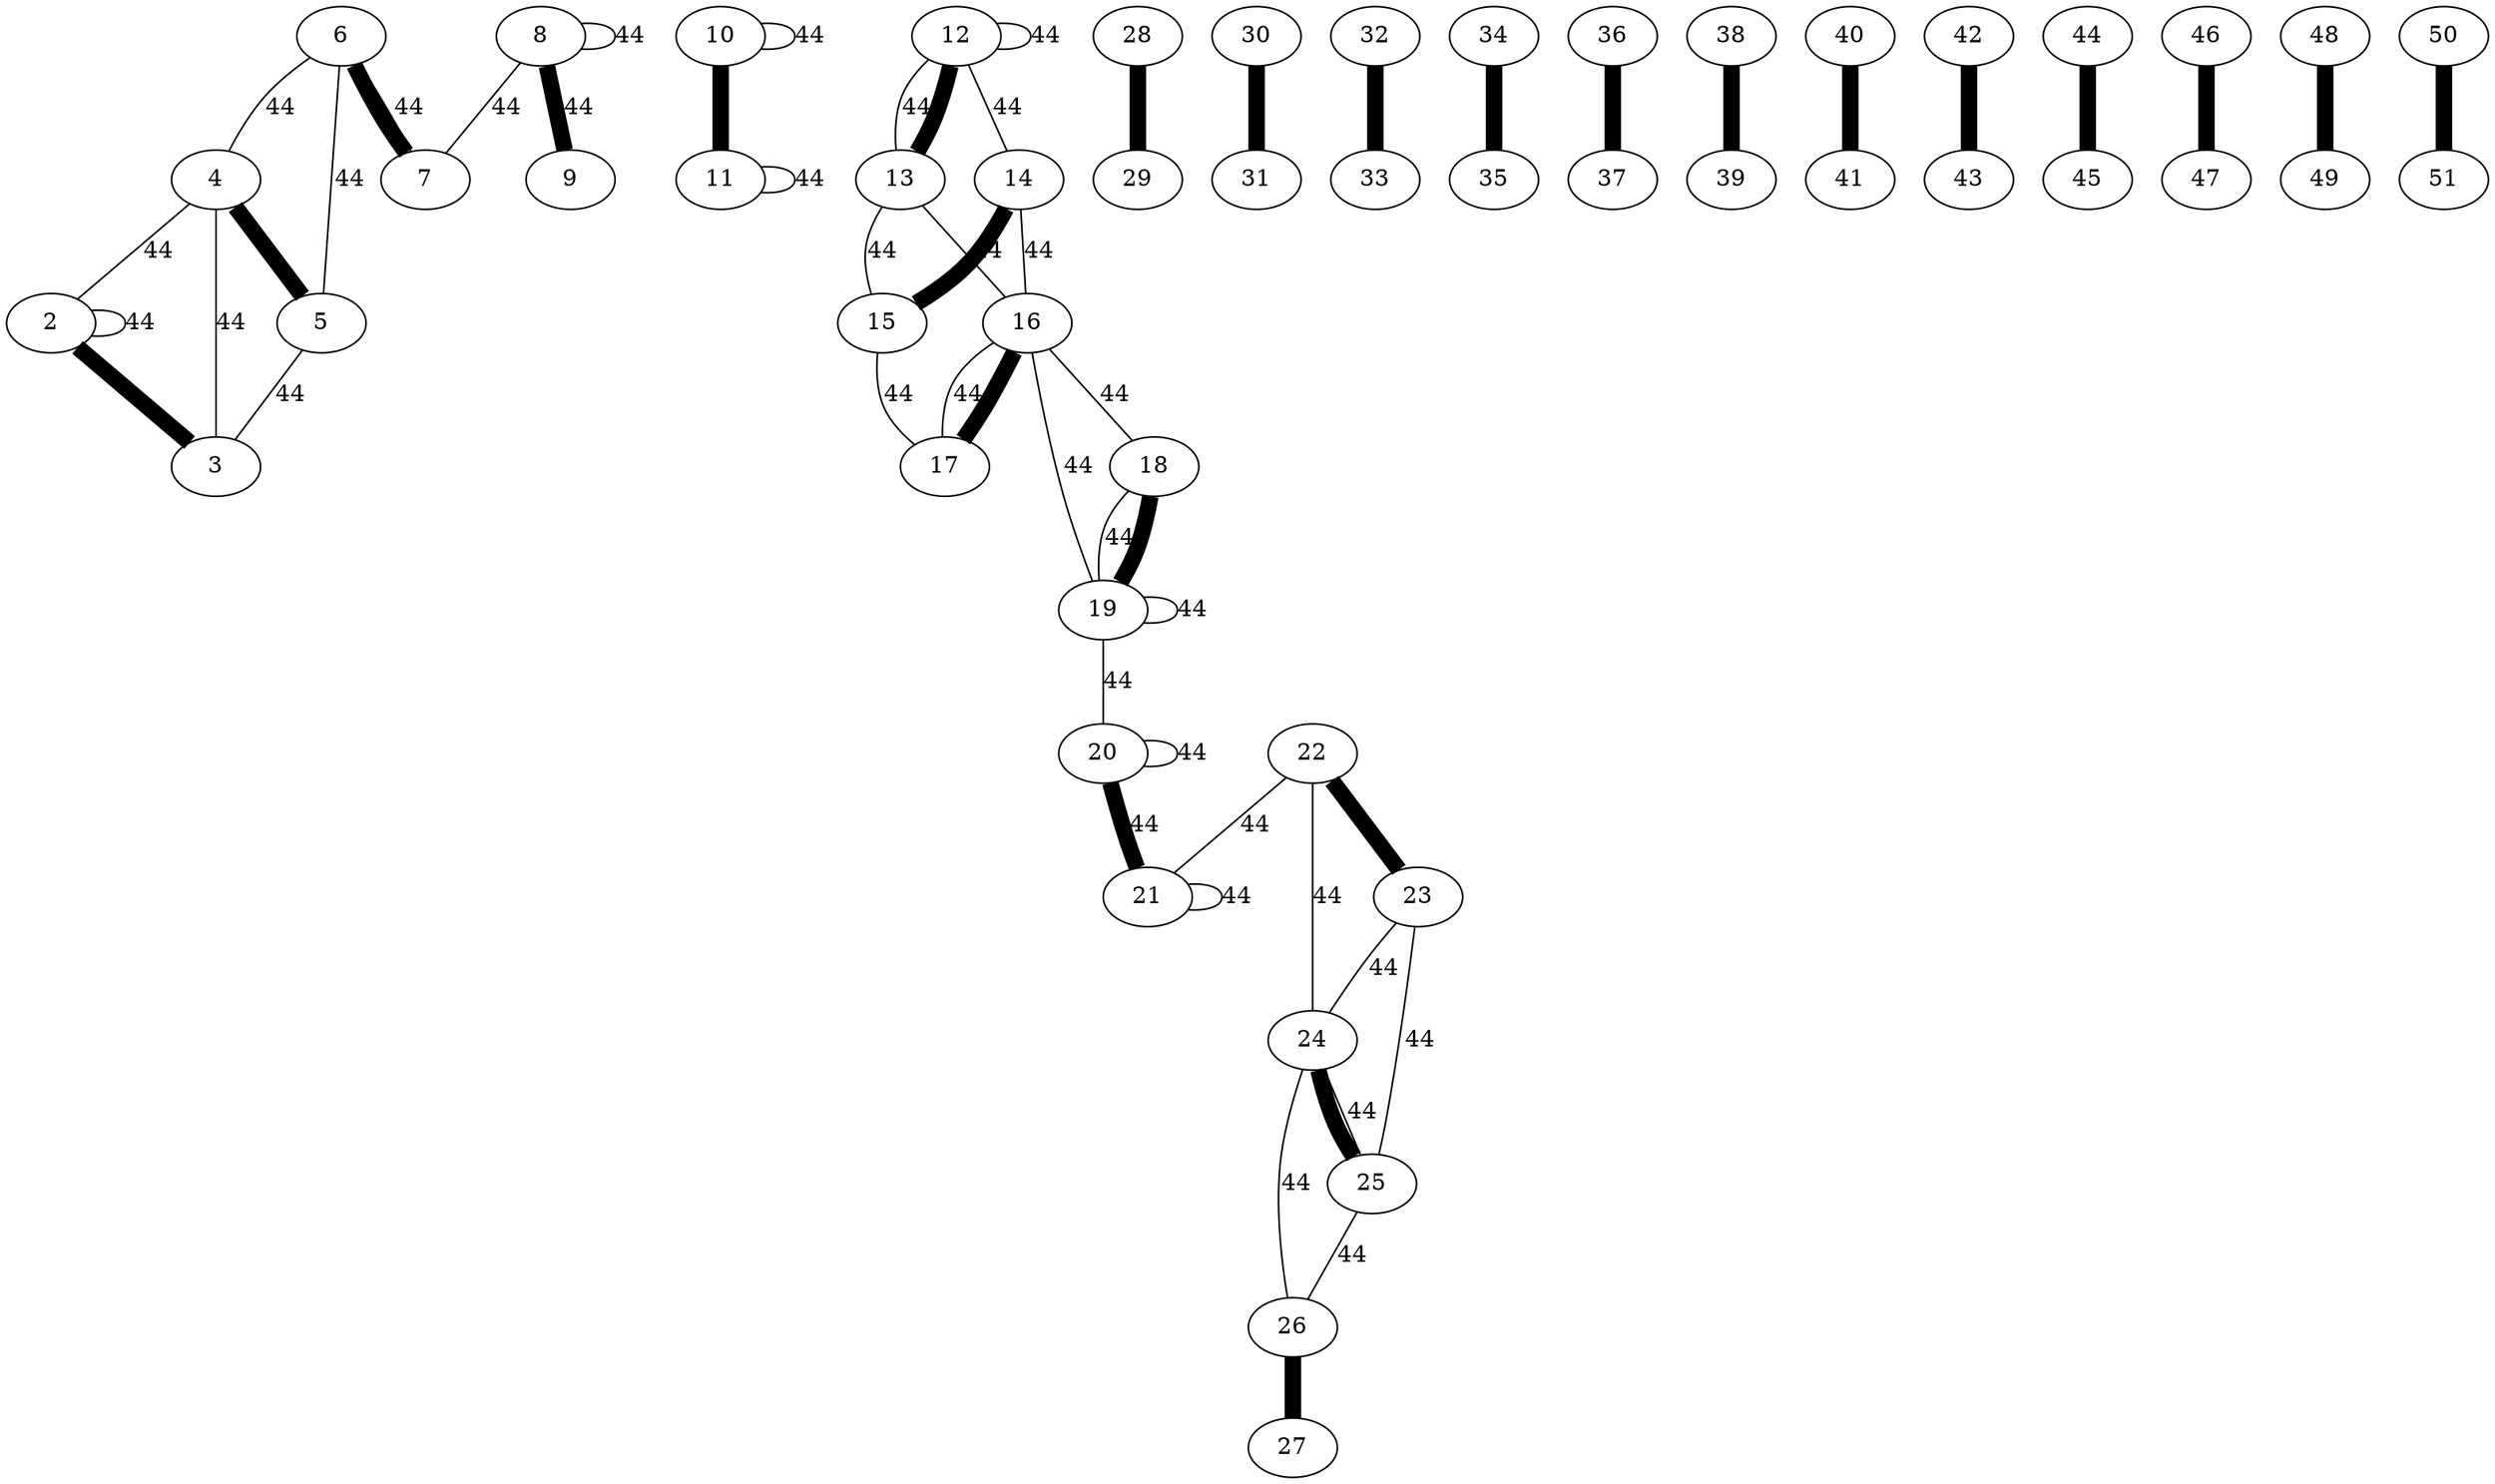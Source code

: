 Graph g{
2--2 [label="44"];
4--2 [label="44"];
4--3 [label="44"];
5--3 [label="44"];
6--4 [label="44"];
6--5 [label="44"];
7--6 [label="44"];
8--7 [label="44"];
8--8 [label="44"];
9--8 [label="44"];
10--10 [label="44"];
11--11 [label="44"];
12--12 [label="44"];
12--13 [label="44"];
12--14 [label="44"];
13--15 [label="44"];
13--16 [label="44"];
14--16 [label="44"];
15--17 [label="44"];
16--17 [label="44"];
16--18 [label="44"];
16--19 [label="44"];
18--19 [label="44"];
19--19 [label="44"];
19--20 [label="44"];
20--20 [label="44"];
21--20 [label="44"];
21--21 [label="44"];
22--21 [label="44"];
22--24 [label="44"];
23--24 [label="44"];
23--25 [label="44"];
24--25 [label="44"];
24--26 [label="44"];
25--26 [label="44"];
2--3 [penwidth=10];
2;
3;
4--5 [penwidth=10];
4;
5;
6--7 [penwidth=10];
6;
7;
8--9 [penwidth=10];
8;
9;
10--11 [penwidth=10];
10;
11;
12--13 [penwidth=10];
12;
13;
14--15 [penwidth=10];
14;
15;
16--17 [penwidth=10];
16;
17;
18--19 [penwidth=10];
18;
19;
20--21 [penwidth=10];
20;
21;
22--23 [penwidth=10];
22;
23;
24--25 [penwidth=10];
24;
25;
26--27 [penwidth=10];
26;
27;
28--29 [penwidth=10];
28;
29;
30--31 [penwidth=10];
30;
31;
32--33 [penwidth=10];
32;
33;
34--35 [penwidth=10];
34;
35;
36--37 [penwidth=10];
36;
37;
38--39 [penwidth=10];
38;
39;
40--41 [penwidth=10];
40;
41;
42--43 [penwidth=10];
42;
43;
44--45 [penwidth=10];
44;
45;
46--47 [penwidth=10];
46;
47;
48--49 [penwidth=10];
48;
49;
50--51 [penwidth=10];
50;
51;
}
